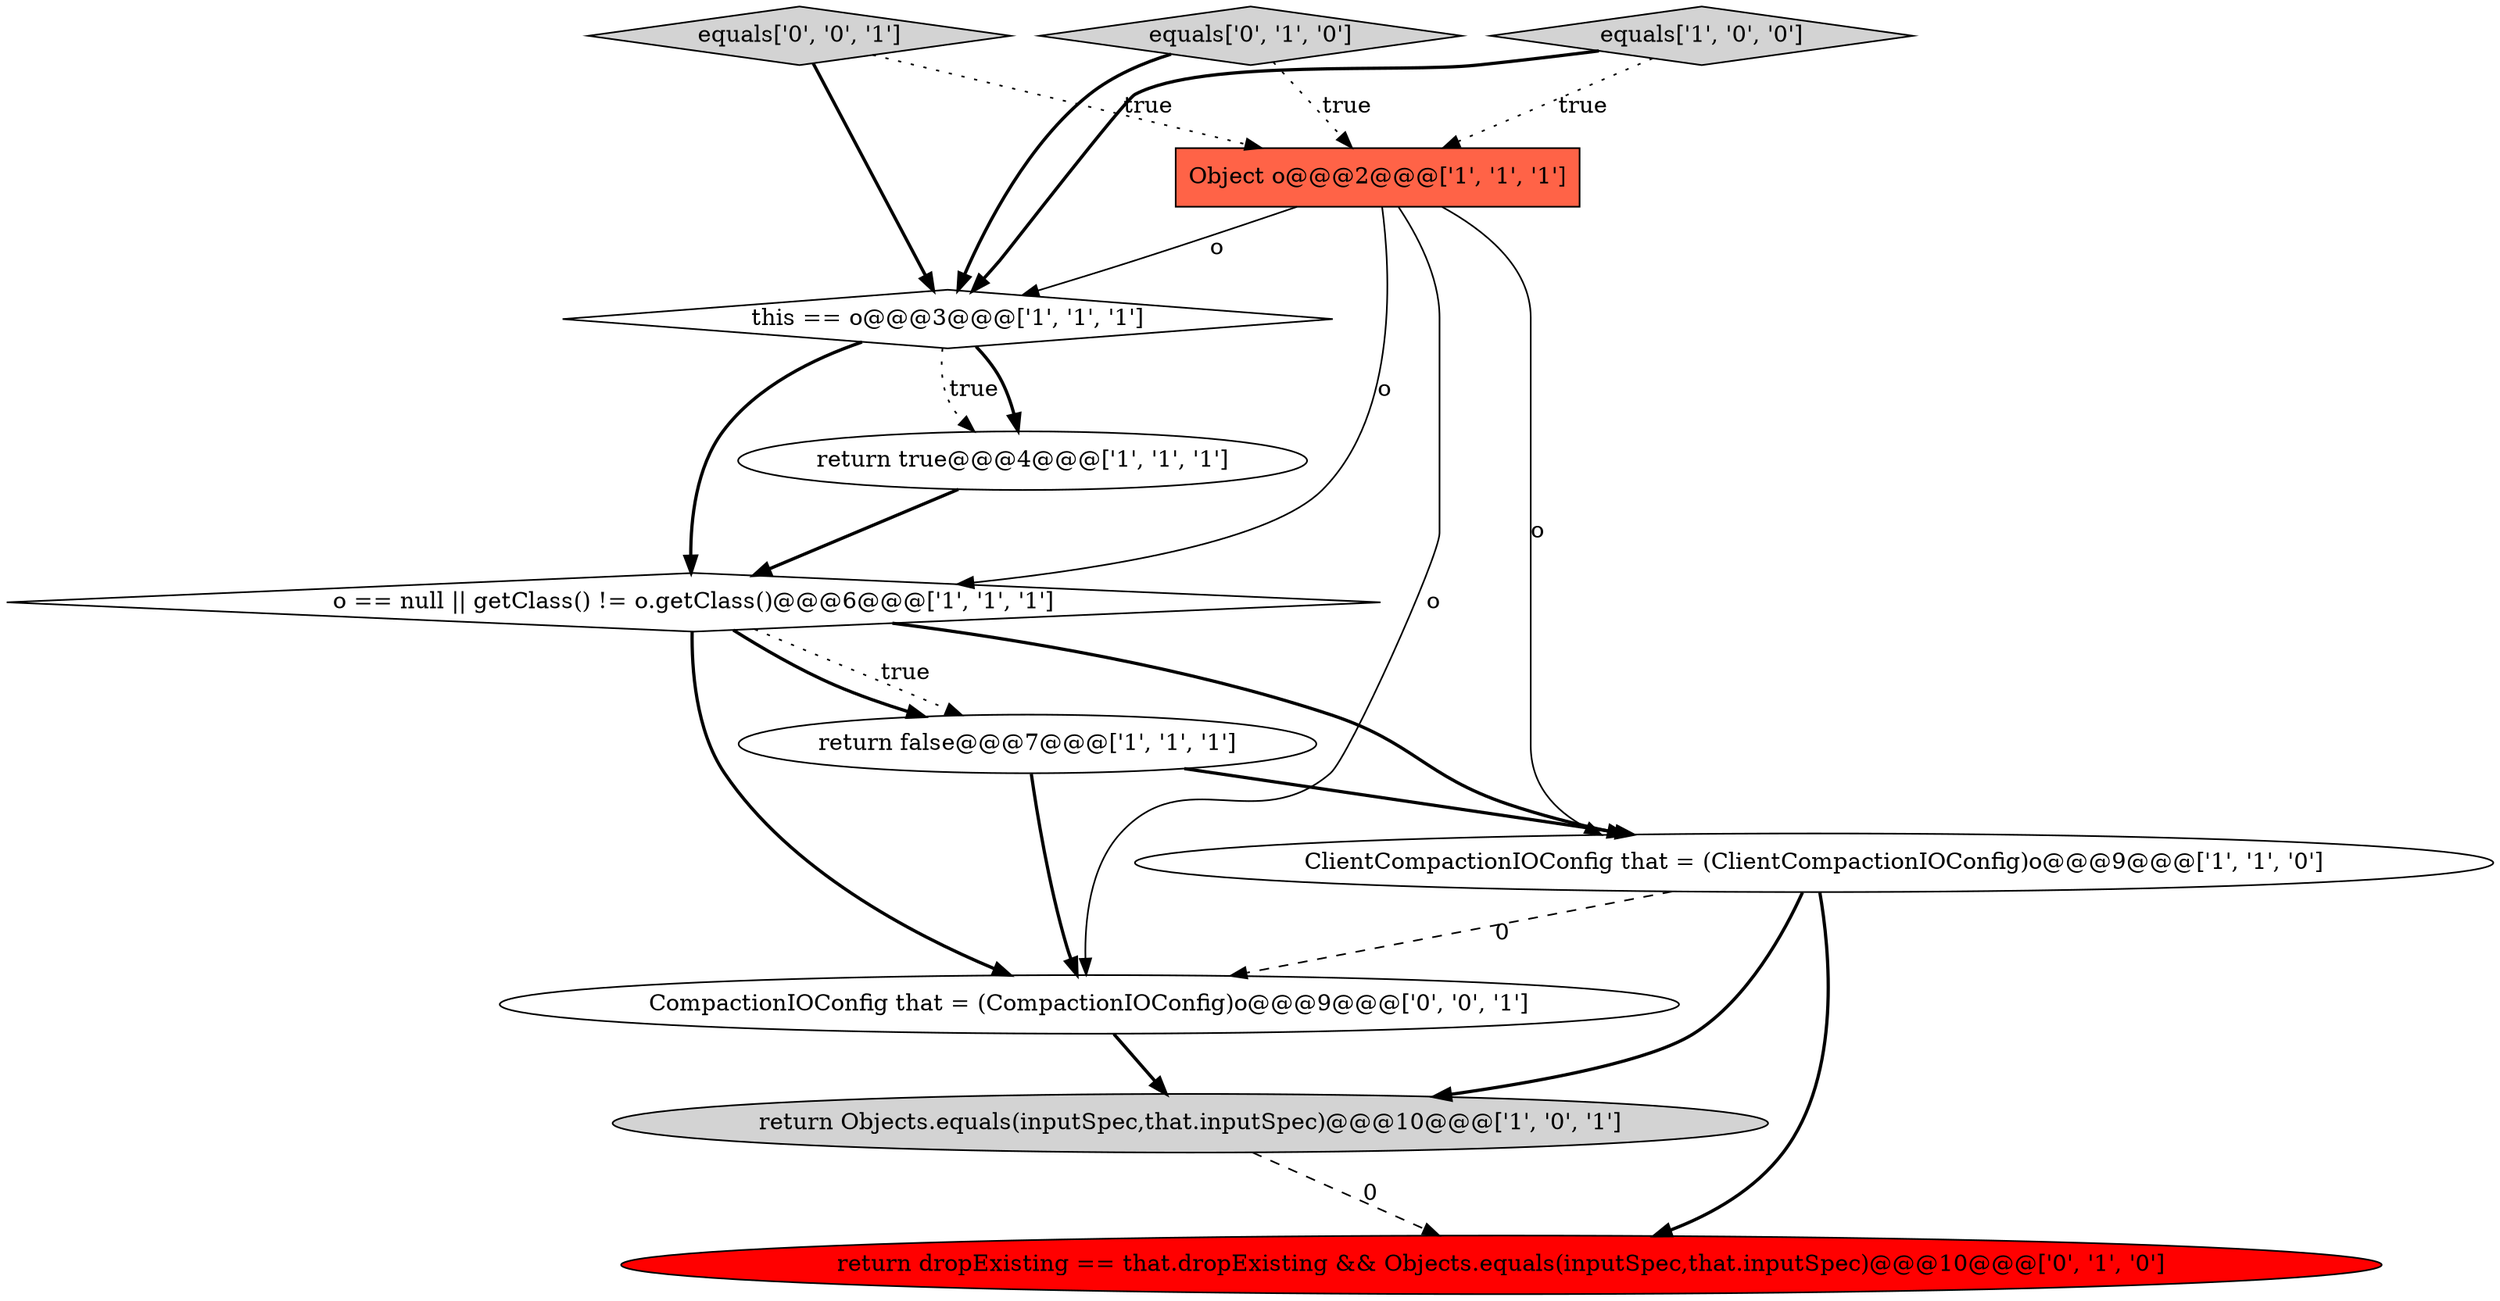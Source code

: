 digraph {
3 [style = filled, label = "return false@@@7@@@['1', '1', '1']", fillcolor = white, shape = ellipse image = "AAA0AAABBB1BBB"];
1 [style = filled, label = "equals['1', '0', '0']", fillcolor = lightgray, shape = diamond image = "AAA0AAABBB1BBB"];
11 [style = filled, label = "equals['0', '0', '1']", fillcolor = lightgray, shape = diamond image = "AAA0AAABBB3BBB"];
8 [style = filled, label = "equals['0', '1', '0']", fillcolor = lightgray, shape = diamond image = "AAA0AAABBB2BBB"];
7 [style = filled, label = "return true@@@4@@@['1', '1', '1']", fillcolor = white, shape = ellipse image = "AAA0AAABBB1BBB"];
9 [style = filled, label = "return dropExisting == that.dropExisting && Objects.equals(inputSpec,that.inputSpec)@@@10@@@['0', '1', '0']", fillcolor = red, shape = ellipse image = "AAA1AAABBB2BBB"];
10 [style = filled, label = "CompactionIOConfig that = (CompactionIOConfig)o@@@9@@@['0', '0', '1']", fillcolor = white, shape = ellipse image = "AAA0AAABBB3BBB"];
4 [style = filled, label = "return Objects.equals(inputSpec,that.inputSpec)@@@10@@@['1', '0', '1']", fillcolor = lightgray, shape = ellipse image = "AAA0AAABBB1BBB"];
6 [style = filled, label = "ClientCompactionIOConfig that = (ClientCompactionIOConfig)o@@@9@@@['1', '1', '0']", fillcolor = white, shape = ellipse image = "AAA0AAABBB1BBB"];
5 [style = filled, label = "this == o@@@3@@@['1', '1', '1']", fillcolor = white, shape = diamond image = "AAA0AAABBB1BBB"];
0 [style = filled, label = "Object o@@@2@@@['1', '1', '1']", fillcolor = tomato, shape = box image = "AAA0AAABBB1BBB"];
2 [style = filled, label = "o == null || getClass() != o.getClass()@@@6@@@['1', '1', '1']", fillcolor = white, shape = diamond image = "AAA0AAABBB1BBB"];
2->3 [style = dotted, label="true"];
1->5 [style = bold, label=""];
2->6 [style = bold, label=""];
0->10 [style = solid, label="o"];
2->3 [style = bold, label=""];
0->2 [style = solid, label="o"];
3->6 [style = bold, label=""];
2->10 [style = bold, label=""];
0->6 [style = solid, label="o"];
6->10 [style = dashed, label="0"];
3->10 [style = bold, label=""];
6->4 [style = bold, label=""];
11->5 [style = bold, label=""];
5->2 [style = bold, label=""];
4->9 [style = dashed, label="0"];
8->5 [style = bold, label=""];
5->7 [style = dotted, label="true"];
7->2 [style = bold, label=""];
11->0 [style = dotted, label="true"];
10->4 [style = bold, label=""];
5->7 [style = bold, label=""];
8->0 [style = dotted, label="true"];
1->0 [style = dotted, label="true"];
6->9 [style = bold, label=""];
0->5 [style = solid, label="o"];
}

